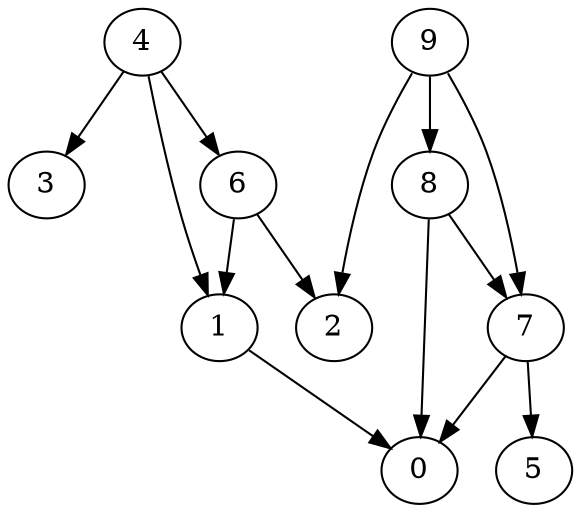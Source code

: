 digraph G {
  graph [splines=true overlap=false]
  node  [shape=ellipse, width=0.3, height=0.3]
  0 [label="0"];
  1 [label="1"];
  2 [label="2"];
  3 [label="3"];
  4 [label="4"];
  5 [label="5"];
  6 [label="6"];
  7 [label="7"];
  8 [label="8"];
  9 [label="9"];
  1 -> 0;
  4 -> 1;
  4 -> 3;
  4 -> 6;
  6 -> 1;
  6 -> 2;
  7 -> 0;
  7 -> 5;
  8 -> 0;
  8 -> 7;
  9 -> 2;
  9 -> 7;
  9 -> 8;
}
